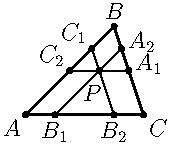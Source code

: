 size(3.0cm);
import geometry;

point pA = (0, 0), pB = (3, 3), pC = (4, 0);
point pP = (2.5, 1.5);
line
    la = parallel(pP, (vector) (pB - pC)),
    lb = parallel(pP, (vector) (pC - pA)),
    lc = parallel(pP, (vector) (pA - pB));
point
    pA1 = intersectionpoint(lb, line(pB, pC)),
    pA2 = intersectionpoint(lc, line(pB, pC)),
    pB1 = intersectionpoint(lc, line(pC, pA)),
    pB2 = intersectionpoint(la, line(pC, pA)),
    pC1 = intersectionpoint(la, line(pA, pB)),
    pC2 = intersectionpoint(lb, line(pA, pB));

draw(pA--pB--pC--cycle, linewidth(1));
draw(pA1--pC2 ^^ pB1--pA2 ^^ pC1--pB2);

dot("$A$", pA, SW);
dot("$B$", pB, N);
dot("$C$", pC, SE);
dot("$P$", pP, 0.5S+1.5SSW);
dot("$A_{1}$", pA1, ENE);
dot("$A_{2}$", pA2, ENE);
dot("$B_{1}$", pB1, S);
dot("$B_{2}$", pB2, S);
dot("$C_{1}$", pC1, NW);
dot("$C_{2}$", pC2, NW);

